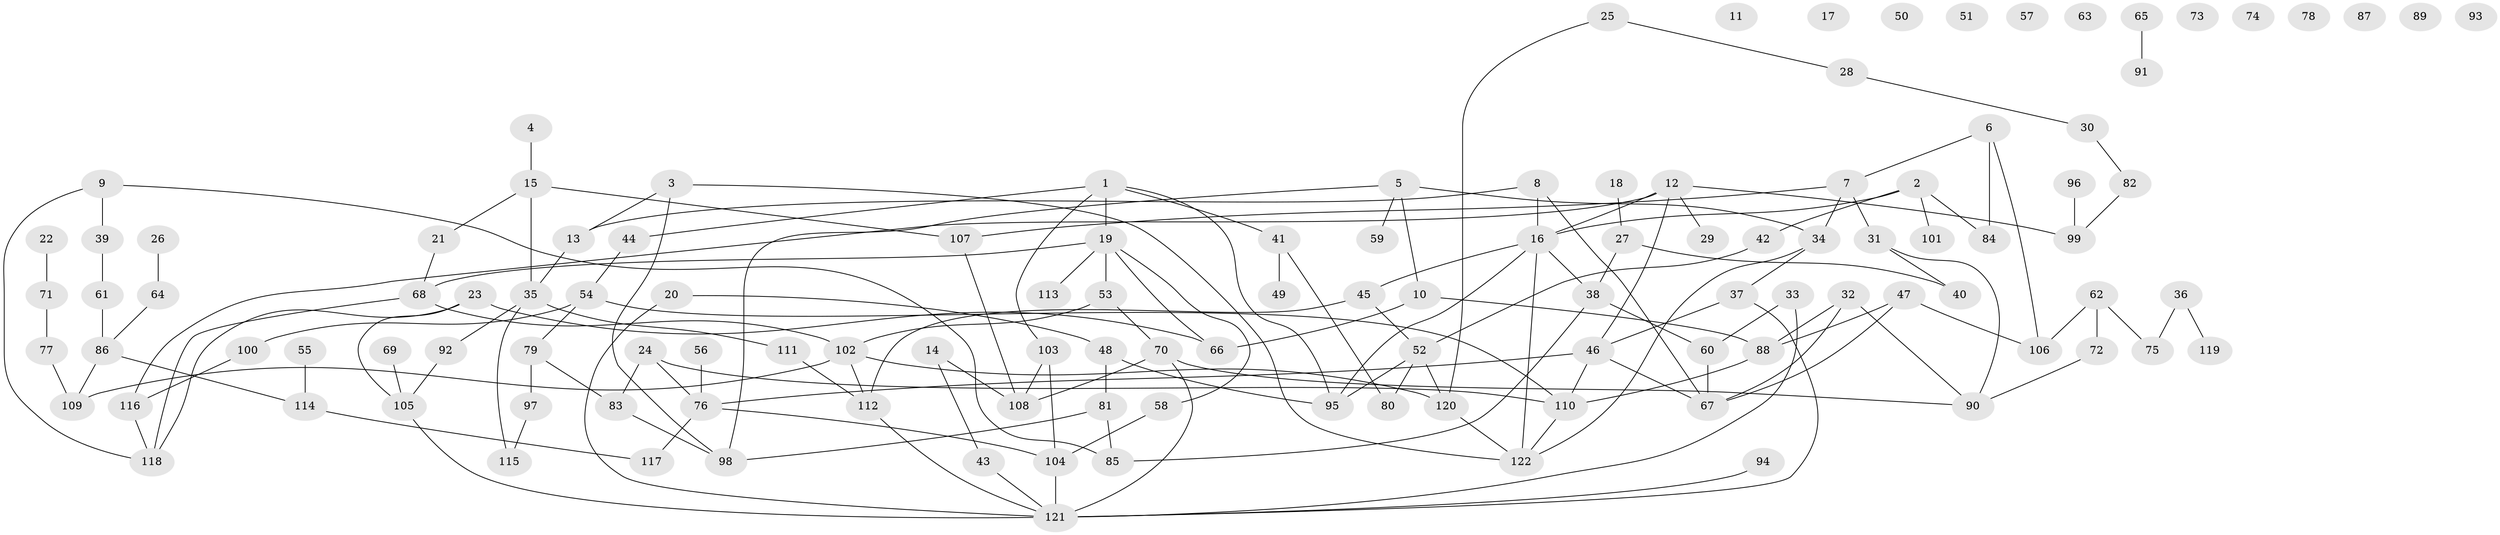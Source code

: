 // Generated by graph-tools (version 1.1) at 2025/25/03/09/25 03:25:20]
// undirected, 122 vertices, 160 edges
graph export_dot {
graph [start="1"]
  node [color=gray90,style=filled];
  1;
  2;
  3;
  4;
  5;
  6;
  7;
  8;
  9;
  10;
  11;
  12;
  13;
  14;
  15;
  16;
  17;
  18;
  19;
  20;
  21;
  22;
  23;
  24;
  25;
  26;
  27;
  28;
  29;
  30;
  31;
  32;
  33;
  34;
  35;
  36;
  37;
  38;
  39;
  40;
  41;
  42;
  43;
  44;
  45;
  46;
  47;
  48;
  49;
  50;
  51;
  52;
  53;
  54;
  55;
  56;
  57;
  58;
  59;
  60;
  61;
  62;
  63;
  64;
  65;
  66;
  67;
  68;
  69;
  70;
  71;
  72;
  73;
  74;
  75;
  76;
  77;
  78;
  79;
  80;
  81;
  82;
  83;
  84;
  85;
  86;
  87;
  88;
  89;
  90;
  91;
  92;
  93;
  94;
  95;
  96;
  97;
  98;
  99;
  100;
  101;
  102;
  103;
  104;
  105;
  106;
  107;
  108;
  109;
  110;
  111;
  112;
  113;
  114;
  115;
  116;
  117;
  118;
  119;
  120;
  121;
  122;
  1 -- 19;
  1 -- 41;
  1 -- 44;
  1 -- 95;
  1 -- 103;
  2 -- 16;
  2 -- 42;
  2 -- 84;
  2 -- 101;
  3 -- 13;
  3 -- 98;
  3 -- 122;
  4 -- 15;
  5 -- 10;
  5 -- 34;
  5 -- 59;
  5 -- 98;
  6 -- 7;
  6 -- 84;
  6 -- 106;
  7 -- 31;
  7 -- 34;
  7 -- 107;
  8 -- 13;
  8 -- 16;
  8 -- 67;
  9 -- 39;
  9 -- 85;
  9 -- 118;
  10 -- 66;
  10 -- 88;
  12 -- 16;
  12 -- 29;
  12 -- 46;
  12 -- 99;
  12 -- 116;
  13 -- 35;
  14 -- 43;
  14 -- 108;
  15 -- 21;
  15 -- 35;
  15 -- 107;
  16 -- 38;
  16 -- 45;
  16 -- 95;
  16 -- 122;
  18 -- 27;
  19 -- 53;
  19 -- 58;
  19 -- 66;
  19 -- 68;
  19 -- 113;
  20 -- 48;
  20 -- 121;
  21 -- 68;
  22 -- 71;
  23 -- 66;
  23 -- 105;
  23 -- 118;
  24 -- 76;
  24 -- 83;
  24 -- 110;
  25 -- 28;
  25 -- 120;
  26 -- 64;
  27 -- 38;
  27 -- 40;
  28 -- 30;
  30 -- 82;
  31 -- 40;
  31 -- 90;
  32 -- 67;
  32 -- 88;
  32 -- 90;
  33 -- 60;
  33 -- 121;
  34 -- 37;
  34 -- 122;
  35 -- 92;
  35 -- 111;
  35 -- 115;
  36 -- 75;
  36 -- 119;
  37 -- 46;
  37 -- 121;
  38 -- 60;
  38 -- 85;
  39 -- 61;
  41 -- 49;
  41 -- 80;
  42 -- 52;
  43 -- 121;
  44 -- 54;
  45 -- 52;
  45 -- 112;
  46 -- 67;
  46 -- 76;
  46 -- 110;
  47 -- 67;
  47 -- 88;
  47 -- 106;
  48 -- 81;
  48 -- 95;
  52 -- 80;
  52 -- 95;
  52 -- 120;
  53 -- 70;
  53 -- 102;
  54 -- 79;
  54 -- 100;
  54 -- 110;
  55 -- 114;
  56 -- 76;
  58 -- 104;
  60 -- 67;
  61 -- 86;
  62 -- 72;
  62 -- 75;
  62 -- 106;
  64 -- 86;
  65 -- 91;
  68 -- 102;
  68 -- 118;
  69 -- 105;
  70 -- 90;
  70 -- 108;
  70 -- 121;
  71 -- 77;
  72 -- 90;
  76 -- 104;
  76 -- 117;
  77 -- 109;
  79 -- 83;
  79 -- 97;
  81 -- 85;
  81 -- 98;
  82 -- 99;
  83 -- 98;
  86 -- 109;
  86 -- 114;
  88 -- 110;
  92 -- 105;
  94 -- 121;
  96 -- 99;
  97 -- 115;
  100 -- 116;
  102 -- 109;
  102 -- 112;
  102 -- 120;
  103 -- 104;
  103 -- 108;
  104 -- 121;
  105 -- 121;
  107 -- 108;
  110 -- 122;
  111 -- 112;
  112 -- 121;
  114 -- 117;
  116 -- 118;
  120 -- 122;
}
